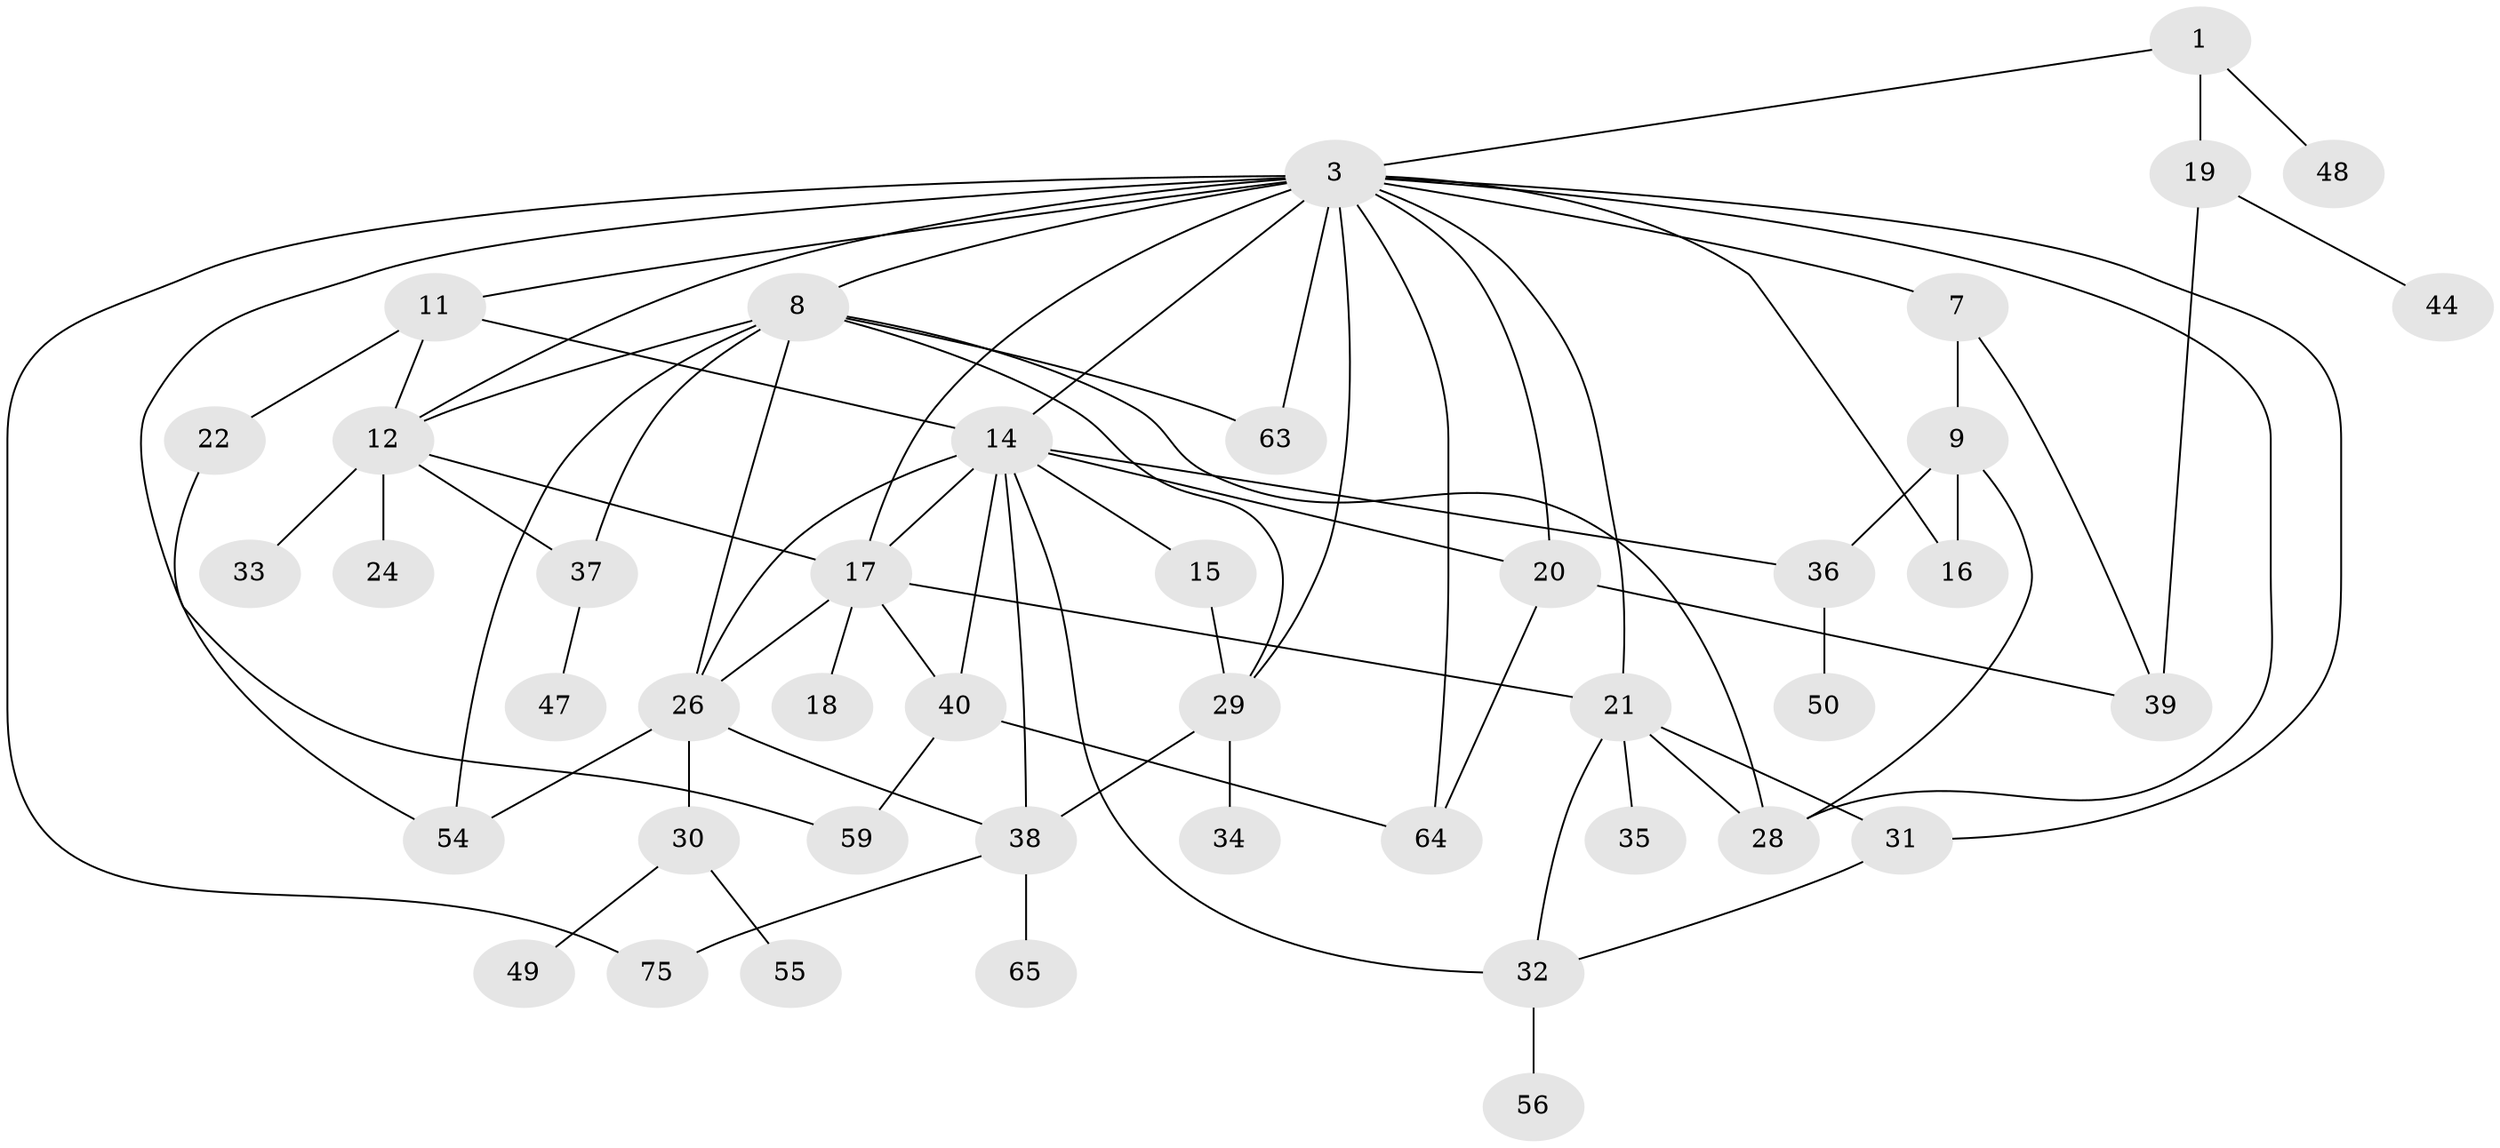 // original degree distribution, {4: 0.1590909090909091, 2: 0.23863636363636365, 6: 0.07954545454545454, 3: 0.19318181818181818, 5: 0.045454545454545456, 9: 0.011363636363636364, 7: 0.011363636363636364, 1: 0.26136363636363635}
// Generated by graph-tools (version 1.1) at 2025/13/03/09/25 04:13:14]
// undirected, 44 vertices, 75 edges
graph export_dot {
graph [start="1"]
  node [color=gray90,style=filled];
  1 [super="+85+2"];
  3 [super="+5+10+25+4"];
  7 [super="+80"];
  8 [super="+13"];
  9;
  11;
  12 [super="+62+74"];
  14 [super="+51+58"];
  15 [super="+46"];
  16;
  17 [super="+71"];
  18;
  19;
  20;
  21 [super="+27"];
  22;
  24 [super="+81+53"];
  26 [super="+41"];
  28 [super="+70+76"];
  29 [super="+66"];
  30 [super="+45"];
  31;
  32 [super="+42"];
  33 [super="+78"];
  34;
  35;
  36;
  37;
  38 [super="+57"];
  39;
  40 [super="+61+69"];
  44;
  47;
  48;
  49;
  50;
  54 [super="+60"];
  55;
  56;
  59 [super="+87"];
  63 [super="+68"];
  64 [super="+73"];
  65;
  75 [super="+83"];
  1 -- 19;
  1 -- 48;
  1 -- 3;
  3 -- 7;
  3 -- 64;
  3 -- 8 [weight=2];
  3 -- 12;
  3 -- 16;
  3 -- 21;
  3 -- 29;
  3 -- 75;
  3 -- 20;
  3 -- 63;
  3 -- 31;
  3 -- 28;
  3 -- 17;
  3 -- 59;
  3 -- 11;
  3 -- 14;
  7 -- 9;
  7 -- 39;
  8 -- 54;
  8 -- 37;
  8 -- 28;
  8 -- 29;
  8 -- 12;
  8 -- 26;
  8 -- 63;
  9 -- 16;
  9 -- 28;
  9 -- 36;
  11 -- 14;
  11 -- 22;
  11 -- 12;
  12 -- 17;
  12 -- 24 [weight=2];
  12 -- 33;
  12 -- 37;
  14 -- 15;
  14 -- 32;
  14 -- 38;
  14 -- 40;
  14 -- 17;
  14 -- 36;
  14 -- 20;
  14 -- 26;
  15 -- 29;
  17 -- 18;
  17 -- 26;
  17 -- 40;
  17 -- 21;
  19 -- 39;
  19 -- 44;
  20 -- 64;
  20 -- 39;
  21 -- 35;
  21 -- 28;
  21 -- 32;
  21 -- 31;
  22 -- 54;
  26 -- 30 [weight=2];
  26 -- 54;
  26 -- 38;
  29 -- 34;
  29 -- 38 [weight=2];
  30 -- 49;
  30 -- 55;
  31 -- 32;
  32 -- 56;
  36 -- 50;
  37 -- 47;
  38 -- 65;
  38 -- 75;
  40 -- 64;
  40 -- 59;
}

